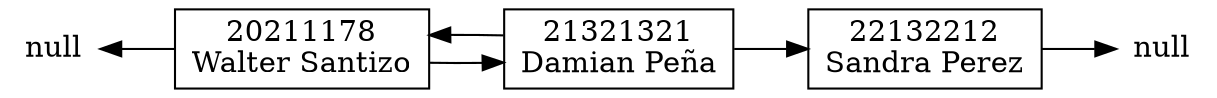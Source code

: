 digraph LinkedList {
rankdir=LR;
node [shape=record];
nullI [shape=none, label="null", style=bold, height=0, width=0];
nullF [shape=none, label="null", style=bold, height=0, width=0];

a[label="20211178\nWalter Santizo"]
a->b
b[label="21321321\nDamian Peña"]
b->a
b->c
c[label="22132212\nSandra Perez"]
c->nullF

nullI->a [dir=back]
}
